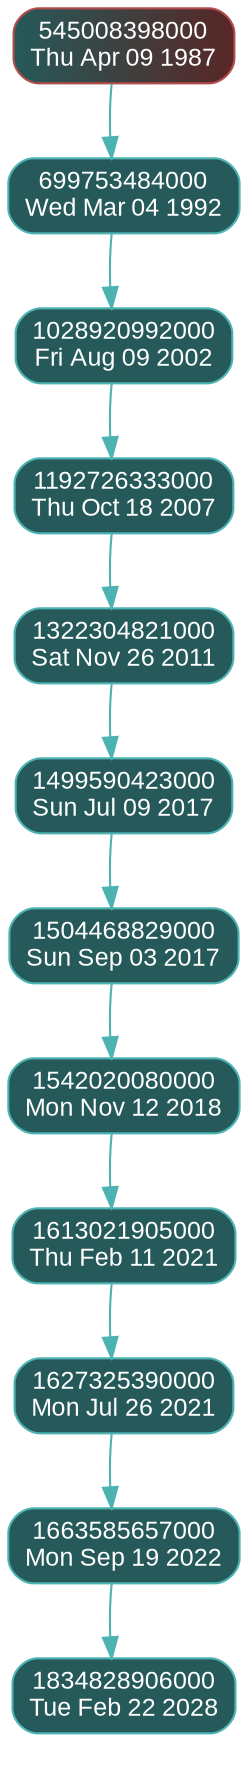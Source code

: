 digraph timeline {
    node [fontname="Arial"; fontsize="12";];
    edge [fontname="Arial"; fontsize="12";];
    bgcolor="transparent";
    comment=" ";
    fontname="Arial";
    fontsize="12";
    label=" ";
    rankdir="TD";
    ranksep="0.5";
    tooltip=" ";
    1 [class="td408927559ee23e3 td2def5209db8e1c9"; color="#B24C4CFF"; fillcolor="#265959FF:#592626FF"; fontcolor="#FFFFFFFF"; id="Z1987-04-09-0"; label=<545008398000<BR ALIGN="CENTER"/>Thu Apr 09 1987>; penwidth="1"; shape="box"; style="solid,rounded,filled"; tooltip="-23h -13m -18s since Thu Apr 09 1987\n38y 77d ago"; ts="544924800000";];
    2 [class="td408927559ee23e3"; color="#4CB2B2FF"; fillcolor="#265959FF"; fontcolor="#FFFFFFFF"; id="Z1992-03-04-0"; label=<699753484000<BR ALIGN="CENTER"/>Wed Mar 04 1992>; penwidth="1"; shape="box"; style="solid,rounded,filled"; tooltip="4y 330d 46m 42s since Thu Apr 09 1987\n33y 111d ago"; ts="699667200000";];
    3 [class="td408927559ee23e3"; color="#4CB2B2FF"; fillcolor="#265959FF"; fontcolor="#FFFFFFFF"; id="Z2002-08-09-0"; label=<1028920992000<BR ALIGN="CENTER"/>Fri Aug 09 2002>; penwidth="1"; shape="box"; style="solid,rounded,filled"; tooltip="15y 125d 46m 42s since Thu Apr 09 1987\n22y 316d ago"; ts="1028851200000";];
    4 [class="td408927559ee23e3"; color="#4CB2B2FF"; fillcolor="#265959FF"; fontcolor="#FFFFFFFF"; id="Z2007-10-18-0"; label=<1192726333000<BR ALIGN="CENTER"/>Thu Oct 18 2007>; penwidth="1"; shape="box"; style="solid,rounded,filled"; tooltip="20y 196d 46m 42s since Thu Apr 09 1987\n17y 245d ago"; ts="1192665600000";];
    5 [class="td408927559ee23e3"; color="#4CB2B2FF"; fillcolor="#265959FF"; fontcolor="#FFFFFFFF"; id="Z2011-11-26-0"; label=<1322304821000<BR ALIGN="CENTER"/>Sat Nov 26 2011>; penwidth="1"; shape="box"; style="solid,rounded,filled"; tooltip="24y 236d 46m 42s since Thu Apr 09 1987\n13y 205d ago"; ts="1322265600000";];
    6 [class="td408927559ee23e3"; color="#4CB2B2FF"; fillcolor="#265959FF"; fontcolor="#FFFFFFFF"; id="Z2017-07-09-0"; label=<1499590423000<BR ALIGN="CENTER"/>Sun Jul 09 2017>; penwidth="1"; shape="box"; style="solid,rounded,filled"; tooltip="30y 98d 46m 42s since Thu Apr 09 1987\n7y 343d ago"; ts="1499558400000";];
    7 [class="td408927559ee23e3"; color="#4CB2B2FF"; fillcolor="#265959FF"; fontcolor="#FFFFFFFF"; id="Z2017-09-03-0"; label=<1504468829000<BR ALIGN="CENTER"/>Sun Sep 03 2017>; penwidth="1"; shape="box"; style="solid,rounded,filled"; tooltip="30y 154d 46m 42s since Thu Apr 09 1987\n7y 287d ago"; ts="1504396800000";];
    8 [class="td408927559ee23e3"; color="#4CB2B2FF"; fillcolor="#265959FF"; fontcolor="#FFFFFFFF"; id="Z2018-11-12-0"; label=<1542020080000<BR ALIGN="CENTER"/>Mon Nov 12 2018>; penwidth="1"; shape="box"; style="solid,rounded,filled"; tooltip="31y 224d 46m 42s since Thu Apr 09 1987\n6y 217d ago"; ts="1541980800000";];
    9 [class="td408927559ee23e3"; color="#4CB2B2FF"; fillcolor="#265959FF"; fontcolor="#FFFFFFFF"; id="Z2021-02-11-0"; label=<1613021905000<BR ALIGN="CENTER"/>Thu Feb 11 2021>; penwidth="1"; shape="box"; style="solid,rounded,filled"; tooltip="33y 316d 46m 42s since Thu Apr 09 1987\n4y 125d ago"; ts="1613001600000";];
    10 [class="td408927559ee23e3"; color="#4CB2B2FF"; fillcolor="#265959FF"; fontcolor="#FFFFFFFF"; id="Z2021-07-26-0"; label=<1627325390000<BR ALIGN="CENTER"/>Mon Jul 26 2021>; penwidth="1"; shape="box"; style="solid,rounded,filled"; tooltip="34y 116d 46m 42s since Thu Apr 09 1987\n3y 325d ago"; ts="1627257600000";];
    11 [class="td408927559ee23e3"; color="#4CB2B2FF"; fillcolor="#265959FF"; fontcolor="#FFFFFFFF"; id="Z2022-09-19-0"; label=<1663585657000<BR ALIGN="CENTER"/>Mon Sep 19 2022>; penwidth="1"; shape="box"; style="solid,rounded,filled"; tooltip="35y 171d 46m 42s since Thu Apr 09 1987\n2y 270d ago"; ts="1663545600000";];
    12 [class="td408927559ee23e3"; color="#4CB2B2FF"; fillcolor="#265959FF"; fontcolor="#FFFFFFFF"; id="Z2028-02-22-0"; label=<1834828906000<BR ALIGN="CENTER"/>Tue Feb 22 2028>; penwidth="1"; shape="box"; style="solid,rounded,filled"; tooltip="40y 328d 46m 42s since Thu Apr 09 1987\n-2y -252d ago"; ts="1834790400000";];
    1 -> 2 [color="#4CB2B2FF"; penwidth="1"; samehead="document"; sametail="document"; style="solid"; tooltip="4y 331d passed";];
    2 -> 3 [color="#4CB2B2FF"; penwidth="1"; samehead="document"; sametail="document"; style="solid"; tooltip="10y 160d passed";];
    3 -> 4 [color="#4CB2B2FF"; penwidth="1"; samehead="document"; sametail="document"; style="solid"; tooltip="5y 71d passed";];
    4 -> 5 [color="#4CB2B2FF"; penwidth="1"; samehead="document"; sametail="document"; style="solid"; tooltip="4y 40d passed";];
    5 -> 6 [color="#4CB2B2FF"; penwidth="1"; samehead="document"; sametail="document"; style="solid"; tooltip="5y 227d passed";];
    6 -> 7 [color="#4CB2B2FF"; penwidth="1"; samehead="document"; sametail="document"; style="solid"; tooltip="56d passed";];
    7 -> 8 [color="#4CB2B2FF"; penwidth="1"; samehead="document"; sametail="document"; style="solid"; tooltip="1y 70d passed";];
    8 -> 9 [color="#4CB2B2FF"; penwidth="1"; samehead="document"; sametail="document"; style="solid"; tooltip="2y 92d passed";];
    9 -> 10 [color="#4CB2B2FF"; penwidth="1"; samehead="document"; sametail="document"; style="solid"; tooltip="165d passed";];
    10 -> 11 [color="#4CB2B2FF"; penwidth="1"; samehead="document"; sametail="document"; style="solid"; tooltip="1y 55d passed";];
    11 -> 12 [color="#4CB2B2FF"; penwidth="1"; samehead="document"; sametail="document"; style="solid"; tooltip="5y 157d passed";];
    1 -> 2 [style="invis";];
    2 -> 3 [style="invis";];
    3 -> 4 [style="invis";];
    4 -> 5 [style="invis";];
    5 -> 6 [style="invis";];
    6 -> 7 [style="invis";];
    7 -> 8 [style="invis";];
    8 -> 9 [style="invis";];
    9 -> 10 [style="invis";];
    10 -> 11 [style="invis";];
    11 -> 12 [style="invis";];
}